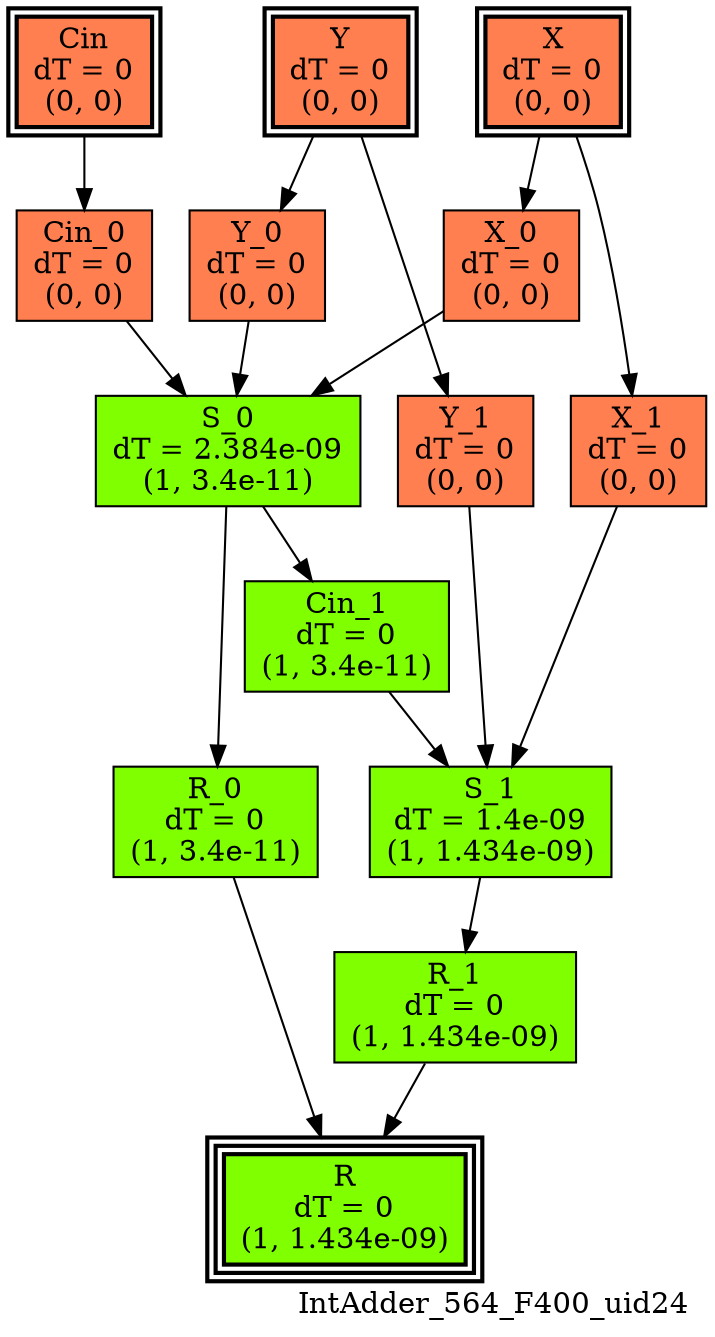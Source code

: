 digraph IntAdder_564_F400_uid24
{
	//graph drawing options
	label=IntAdder_564_F400_uid24;
	labelloc=bottom;
	labeljust=right;
	ratio=auto;
	nodesep=0.25;
	ranksep=0.5;

	//input/output signals of operator IntAdder_564_F400_uid24
	X__IntAdder_564_F400_uid24 [ label="X\ndT = 0\n(0, 0)", shape=box, color=black, style="bold, filled", fillcolor=coral, peripheries=2 ];
	Y__IntAdder_564_F400_uid24 [ label="Y\ndT = 0\n(0, 0)", shape=box, color=black, style="bold, filled", fillcolor=coral, peripheries=2 ];
	Cin__IntAdder_564_F400_uid24 [ label="Cin\ndT = 0\n(0, 0)", shape=box, color=black, style="bold, filled", fillcolor=coral, peripheries=2 ];
	R__IntAdder_564_F400_uid24 [ label="R\ndT = 0\n(1, 1.434e-09)", shape=box, color=black, style="bold, filled", fillcolor=chartreuse, peripheries=3 ];
	{rank=same X__IntAdder_564_F400_uid24, Y__IntAdder_564_F400_uid24, Cin__IntAdder_564_F400_uid24};
	{rank=same R__IntAdder_564_F400_uid24};
	//internal signals of operator IntAdder_564_F400_uid24
	Cin_0__IntAdder_564_F400_uid24 [ label="Cin_0\ndT = 0\n(0, 0)", shape=box, color=black, style=filled, fillcolor=coral, peripheries=1 ];
	X_0__IntAdder_564_F400_uid24 [ label="X_0\ndT = 0\n(0, 0)", shape=box, color=black, style=filled, fillcolor=coral, peripheries=1 ];
	Y_0__IntAdder_564_F400_uid24 [ label="Y_0\ndT = 0\n(0, 0)", shape=box, color=black, style=filled, fillcolor=coral, peripheries=1 ];
	S_0__IntAdder_564_F400_uid24 [ label="S_0\ndT = 2.384e-09\n(1, 3.4e-11)", shape=box, color=black, style=filled, fillcolor=chartreuse, peripheries=1 ];
	R_0__IntAdder_564_F400_uid24 [ label="R_0\ndT = 0\n(1, 3.4e-11)", shape=box, color=black, style=filled, fillcolor=chartreuse, peripheries=1 ];
	Cin_1__IntAdder_564_F400_uid24 [ label="Cin_1\ndT = 0\n(1, 3.4e-11)", shape=box, color=black, style=filled, fillcolor=chartreuse, peripheries=1 ];
	X_1__IntAdder_564_F400_uid24 [ label="X_1\ndT = 0\n(0, 0)", shape=box, color=black, style=filled, fillcolor=coral, peripheries=1 ];
	Y_1__IntAdder_564_F400_uid24 [ label="Y_1\ndT = 0\n(0, 0)", shape=box, color=black, style=filled, fillcolor=coral, peripheries=1 ];
	S_1__IntAdder_564_F400_uid24 [ label="S_1\ndT = 1.4e-09\n(1, 1.434e-09)", shape=box, color=black, style=filled, fillcolor=chartreuse, peripheries=1 ];
	R_1__IntAdder_564_F400_uid24 [ label="R_1\ndT = 0\n(1, 1.434e-09)", shape=box, color=black, style=filled, fillcolor=chartreuse, peripheries=1 ];

	//subcomponents of operator IntAdder_564_F400_uid24

	//input and internal signal connections of operator IntAdder_564_F400_uid24
	X__IntAdder_564_F400_uid24 -> X_0__IntAdder_564_F400_uid24 [ arrowhead=normal, arrowsize=1.0, arrowtail=normal, color=black, dir=forward  ];
	X__IntAdder_564_F400_uid24 -> X_1__IntAdder_564_F400_uid24 [ arrowhead=normal, arrowsize=1.0, arrowtail=normal, color=black, dir=forward  ];
	Y__IntAdder_564_F400_uid24 -> Y_0__IntAdder_564_F400_uid24 [ arrowhead=normal, arrowsize=1.0, arrowtail=normal, color=black, dir=forward  ];
	Y__IntAdder_564_F400_uid24 -> Y_1__IntAdder_564_F400_uid24 [ arrowhead=normal, arrowsize=1.0, arrowtail=normal, color=black, dir=forward  ];
	Cin__IntAdder_564_F400_uid24 -> Cin_0__IntAdder_564_F400_uid24 [ arrowhead=normal, arrowsize=1.0, arrowtail=normal, color=black, dir=forward  ];
	Cin_0__IntAdder_564_F400_uid24 -> S_0__IntAdder_564_F400_uid24 [ arrowhead=normal, arrowsize=1.0, arrowtail=normal, color=black, dir=forward  ];
	X_0__IntAdder_564_F400_uid24 -> S_0__IntAdder_564_F400_uid24 [ arrowhead=normal, arrowsize=1.0, arrowtail=normal, color=black, dir=forward  ];
	Y_0__IntAdder_564_F400_uid24 -> S_0__IntAdder_564_F400_uid24 [ arrowhead=normal, arrowsize=1.0, arrowtail=normal, color=black, dir=forward  ];
	S_0__IntAdder_564_F400_uid24 -> R_0__IntAdder_564_F400_uid24 [ arrowhead=normal, arrowsize=1.0, arrowtail=normal, color=black, dir=forward  ];
	S_0__IntAdder_564_F400_uid24 -> Cin_1__IntAdder_564_F400_uid24 [ arrowhead=normal, arrowsize=1.0, arrowtail=normal, color=black, dir=forward  ];
	R_0__IntAdder_564_F400_uid24 -> R__IntAdder_564_F400_uid24 [ arrowhead=normal, arrowsize=1.0, arrowtail=normal, color=black, dir=forward  ];
	Cin_1__IntAdder_564_F400_uid24 -> S_1__IntAdder_564_F400_uid24 [ arrowhead=normal, arrowsize=1.0, arrowtail=normal, color=black, dir=forward  ];
	X_1__IntAdder_564_F400_uid24 -> S_1__IntAdder_564_F400_uid24 [ arrowhead=normal, arrowsize=1.0, arrowtail=normal, color=black, dir=forward  ];
	Y_1__IntAdder_564_F400_uid24 -> S_1__IntAdder_564_F400_uid24 [ arrowhead=normal, arrowsize=1.0, arrowtail=normal, color=black, dir=forward  ];
	S_1__IntAdder_564_F400_uid24 -> R_1__IntAdder_564_F400_uid24 [ arrowhead=normal, arrowsize=1.0, arrowtail=normal, color=black, dir=forward  ];
	R_1__IntAdder_564_F400_uid24 -> R__IntAdder_564_F400_uid24 [ arrowhead=normal, arrowsize=1.0, arrowtail=normal, color=black, dir=forward  ];
}

